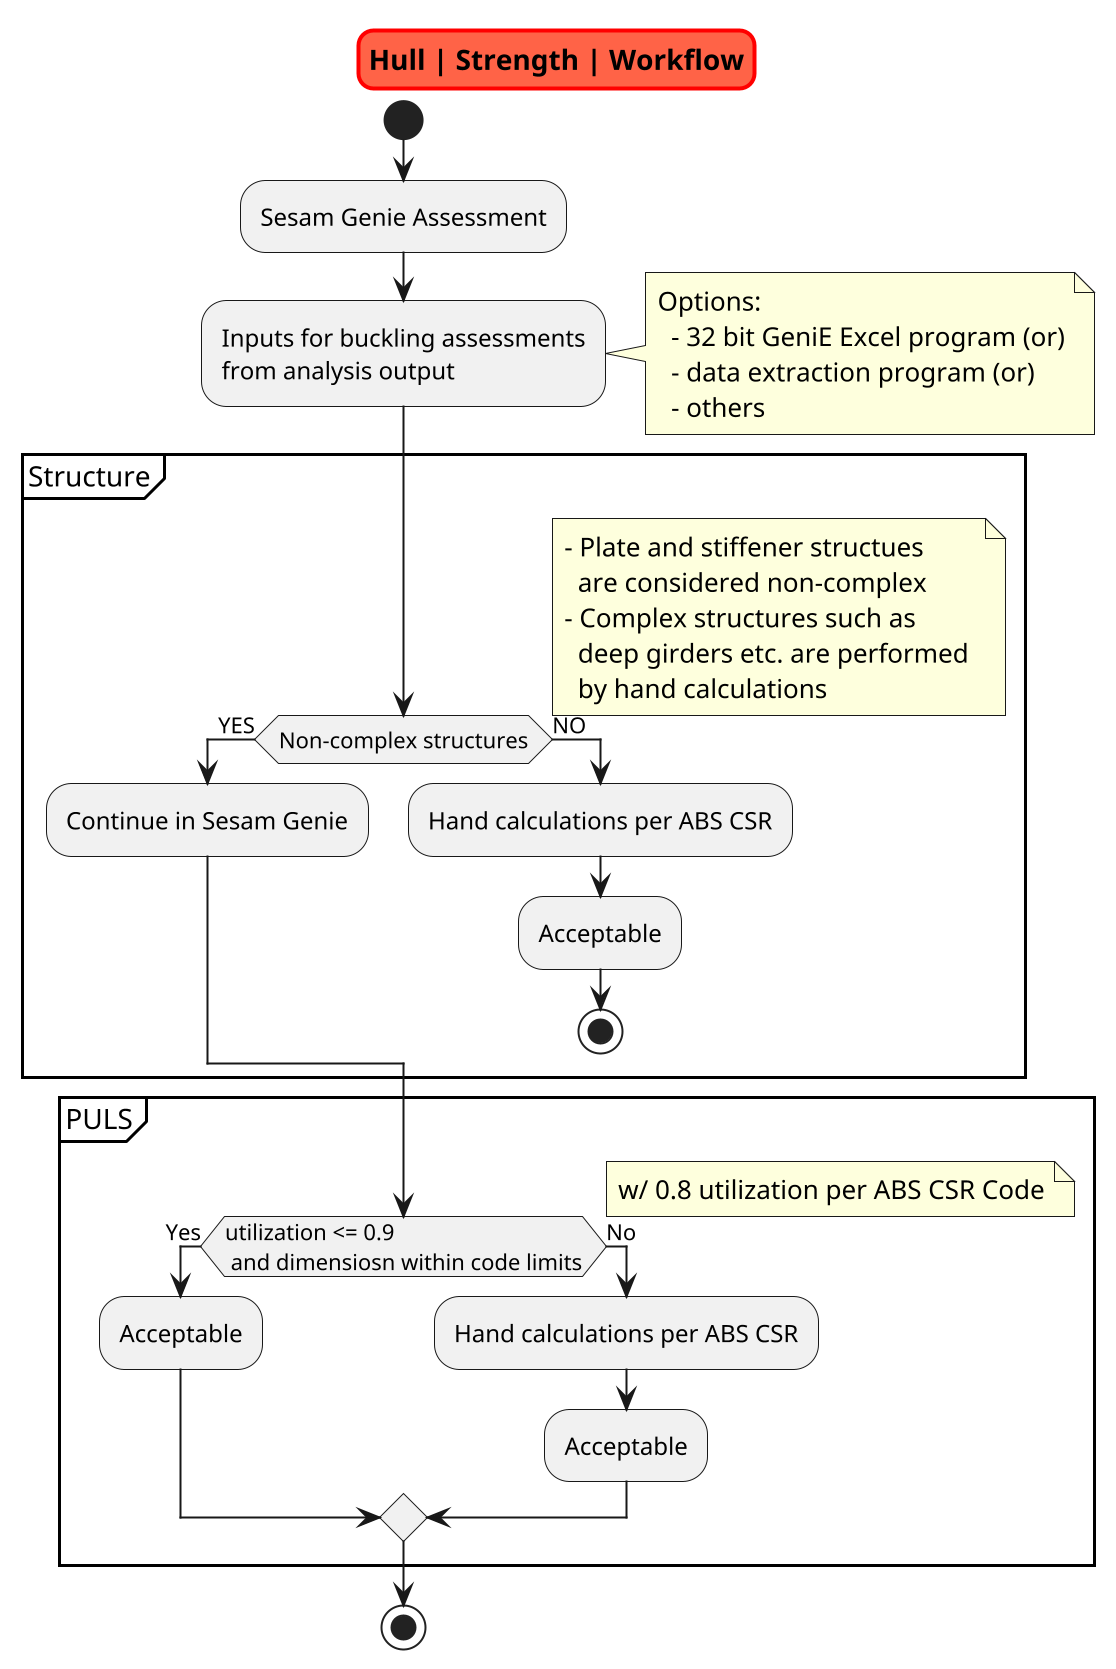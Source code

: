 @startuml  strength_workflow

scale 2
skinparam titleBorderRoundCorner 15
skinparam titleBorderThickness 2
skinparam titleBorderColor red
skinparam titleBackgroundColor Tomato

title Hull | Strength | Workflow

start
:Sesam Genie Assessment;

:Inputs for buckling assessments
from analysis output;

note right
Options:
  - 32 bit GeniE Excel program (or)
  - data extraction program (or)
  - others
end note

partition Structure {
if (Non-complex structures) then

note right
  - Plate and stiffener structues 
    are considered non-complex
  - Complex structures such as 
    deep girders etc. are performed 
    by hand calculations
end note

-> YES;
:Continue in Sesam Genie;

else
-> NO;
:Hand calculations per ABS CSR;

:Acceptable;
stop

endif
}

partition PULS {
if (utilization <= 0.9 \n and dimensiosn within code limits) then

note right
  w/ 0.8 utilization per ABS CSR Code
end note

-> Yes;
:Acceptable;

else

-> No;
:Hand calculations per ABS CSR;
:Acceptable;

endif
}

stop
@enduml